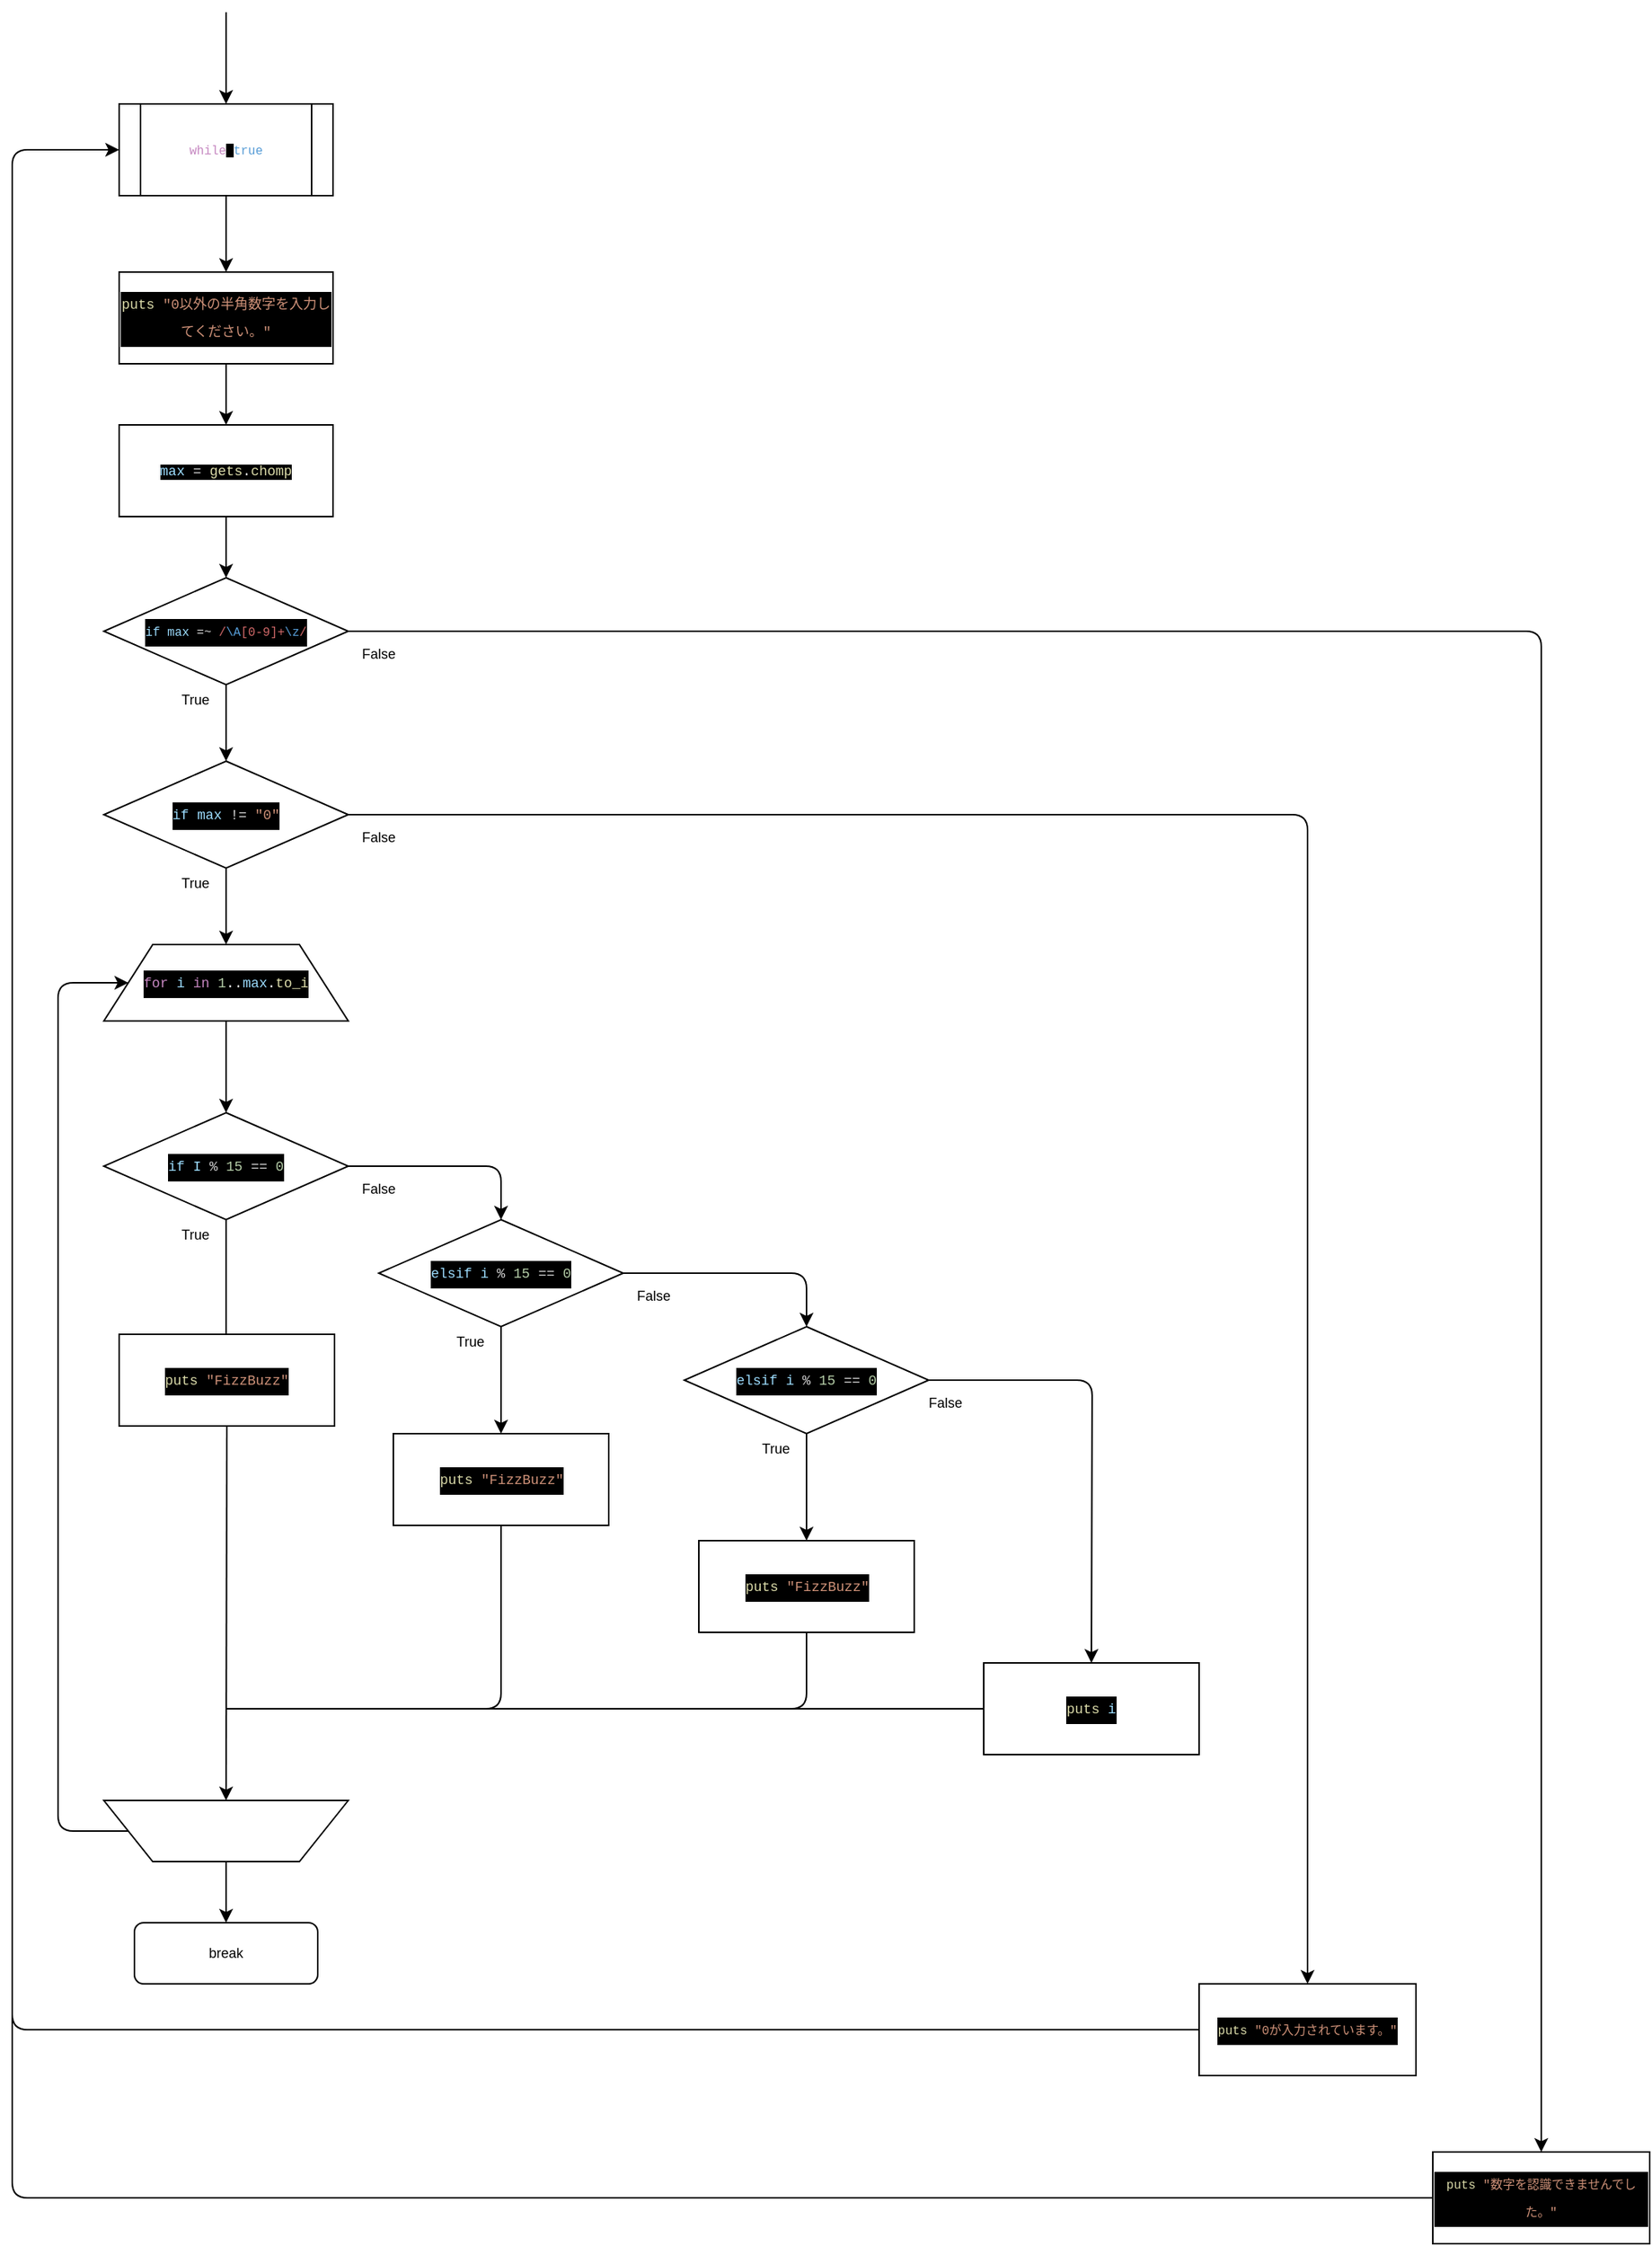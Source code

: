 <mxfile version="13.1.3">
    <diagram id="6hGFLwfOUW9BJ-s0fimq" name="Page-1">
        <mxGraphModel dx="841" dy="635" grid="1" gridSize="10" guides="1" tooltips="1" connect="1" arrows="1" fold="1" page="0" pageScale="1" pageWidth="827" pageHeight="1169" math="0" shadow="0">
            <root>
                <mxCell id="0"/>
                <mxCell id="1" parent="0"/>
                <mxCell id="3" value="" style="endArrow=classic;html=1;fontSize=9;entryX=0.5;entryY=0;entryDx=0;entryDy=0;" parent="1" edge="1">
                    <mxGeometry width="50" height="50" relative="1" as="geometry">
                        <mxPoint x="190" y="10" as="sourcePoint"/>
                        <mxPoint x="190" y="70" as="targetPoint"/>
                    </mxGeometry>
                </mxCell>
                <mxCell id="8" value="" style="endArrow=classic;html=1;exitX=0.5;exitY=1;exitDx=0;exitDy=0;fontSize=9;" edge="1" parent="1">
                    <mxGeometry width="50" height="50" relative="1" as="geometry">
                        <mxPoint x="190" y="130" as="sourcePoint"/>
                        <mxPoint x="190" y="180" as="targetPoint"/>
                    </mxGeometry>
                </mxCell>
                <mxCell id="12" value="" style="edgeStyle=orthogonalEdgeStyle;rounded=0;orthogonalLoop=1;jettySize=auto;html=1;fontSize=9;" edge="1" parent="1" source="10" target="11">
                    <mxGeometry relative="1" as="geometry"/>
                </mxCell>
                <mxCell id="10" value="&lt;div style=&quot;color: rgb(255, 255, 255); background-color: rgb(0, 0, 0); font-family: menlo, monaco, &amp;quot;courier new&amp;quot;, monospace; line-height: 18px; font-size: 9px;&quot;&gt;  &lt;span style=&quot;color: rgb(220, 220, 170); font-size: 9px;&quot;&gt;puts&lt;/span&gt; &lt;span style=&quot;color: rgb(206, 145, 120); font-size: 9px;&quot;&gt;&quot;0以外の半角数字を入力してください。&quot;&lt;br style=&quot;font-size: 9px;&quot;&gt;&lt;/span&gt;&lt;/div&gt;" style="rounded=0;whiteSpace=wrap;html=1;fontSize=9;" vertex="1" parent="1">
                    <mxGeometry x="120" y="180" width="140" height="60" as="geometry"/>
                </mxCell>
                <mxCell id="11" value="&lt;span style=&quot;font-family: menlo, monaco, &amp;quot;courier new&amp;quot;, monospace; background-color: rgb(0, 0, 0); color: rgb(156, 220, 254); font-size: 9px;&quot;&gt;max&lt;/span&gt;&lt;span style=&quot;color: rgb(255, 255, 255); font-family: menlo, monaco, &amp;quot;courier new&amp;quot;, monospace; background-color: rgb(0, 0, 0); font-size: 9px;&quot;&gt;&amp;nbsp;&lt;/span&gt;&lt;span style=&quot;font-family: menlo, monaco, &amp;quot;courier new&amp;quot;, monospace; background-color: rgb(0, 0, 0); color: rgb(212, 212, 212); font-size: 9px;&quot;&gt;=&lt;/span&gt;&lt;span style=&quot;color: rgb(255, 255, 255); font-family: menlo, monaco, &amp;quot;courier new&amp;quot;, monospace; background-color: rgb(0, 0, 0); font-size: 9px;&quot;&gt;&amp;nbsp;&lt;/span&gt;&lt;span style=&quot;font-family: menlo, monaco, &amp;quot;courier new&amp;quot;, monospace; background-color: rgb(0, 0, 0); color: rgb(220, 220, 170); font-size: 9px;&quot;&gt;gets&lt;/span&gt;&lt;span style=&quot;color: rgb(255, 255, 255); font-family: menlo, monaco, &amp;quot;courier new&amp;quot;, monospace; background-color: rgb(0, 0, 0); font-size: 9px;&quot;&gt;.&lt;/span&gt;&lt;span style=&quot;font-family: menlo, monaco, &amp;quot;courier new&amp;quot;, monospace; background-color: rgb(0, 0, 0); color: rgb(220, 220, 170); font-size: 9px;&quot;&gt;chomp&lt;/span&gt;" style="rounded=0;whiteSpace=wrap;html=1;fontSize=9;" vertex="1" parent="1">
                    <mxGeometry x="120" y="280" width="140" height="60" as="geometry"/>
                </mxCell>
                <mxCell id="13" value="&lt;div style=&quot;color: rgb(255, 255, 255); background-color: rgb(0, 0, 0); font-family: menlo, monaco, &amp;quot;courier new&amp;quot;, monospace; line-height: 18px; font-size: 8px;&quot;&gt;&lt;span style=&quot;color: rgb(156, 220, 254); font-size: 8px;&quot;&gt;if max&lt;/span&gt; &lt;span style=&quot;color: rgb(212, 212, 212); font-size: 8px;&quot;&gt;=~&lt;/span&gt; &lt;span style=&quot;color: rgb(209, 105, 105); font-size: 8px;&quot;&gt;/&lt;/span&gt;&lt;span style=&quot;color: rgb(86, 156, 214); font-size: 8px;&quot;&gt;\A&lt;/span&gt;&lt;span style=&quot;color: rgb(209, 105, 105); font-size: 8px;&quot;&gt;[0-9]+&lt;/span&gt;&lt;span style=&quot;color: rgb(86, 156, 214); font-size: 8px;&quot;&gt;\z&lt;/span&gt;&lt;span style=&quot;color: rgb(209, 105, 105); font-size: 8px;&quot;&gt;/&lt;/span&gt; &lt;/div&gt;" style="rhombus;whiteSpace=wrap;html=1;fontSize=8;" vertex="1" parent="1">
                    <mxGeometry x="110" y="380" width="160" height="70" as="geometry"/>
                </mxCell>
                <mxCell id="15" value="" style="endArrow=classic;html=1;exitX=0.5;exitY=1;exitDx=0;exitDy=0;fontSize=9;" edge="1" parent="1" source="11" target="13">
                    <mxGeometry width="50" height="50" relative="1" as="geometry">
                        <mxPoint x="220" y="350" as="sourcePoint"/>
                        <mxPoint x="270" y="300" as="targetPoint"/>
                    </mxGeometry>
                </mxCell>
                <mxCell id="16" value="" style="endArrow=classic;html=1;fontSize=9;exitX=0.5;exitY=1;exitDx=0;exitDy=0;entryX=0.5;entryY=0;entryDx=0;entryDy=0;" edge="1" parent="1" source="13" target="17">
                    <mxGeometry width="50" height="50" relative="1" as="geometry">
                        <mxPoint x="220" y="390" as="sourcePoint"/>
                        <mxPoint x="190" y="510" as="targetPoint"/>
                    </mxGeometry>
                </mxCell>
                <mxCell id="17" value="&lt;div style=&quot;color: rgb(255 , 255 , 255) ; background-color: rgb(0 , 0 , 0) ; font-family: &amp;#34;menlo&amp;#34; , &amp;#34;monaco&amp;#34; , &amp;#34;courier new&amp;#34; , monospace ; line-height: 18px ; font-size: 9px&quot;&gt;&lt;div style=&quot;font-family: &amp;#34;menlo&amp;#34; , &amp;#34;monaco&amp;#34; , &amp;#34;courier new&amp;#34; , monospace ; font-size: 9px ; line-height: 18px&quot;&gt;&lt;span style=&quot;color: rgb(156 , 220 , 254) ; font-size: 9px&quot;&gt;if max&lt;/span&gt; &lt;span style=&quot;color: rgb(212 , 212 , 212) ; font-size: 9px&quot;&gt;!=&lt;/span&gt; &lt;span style=&quot;color: rgb(206 , 145 , 120) ; font-size: 9px&quot;&gt;&quot;0&quot;&lt;/span&gt;&lt;/div&gt;&lt;/div&gt;" style="rhombus;whiteSpace=wrap;html=1;fontSize=9;" vertex="1" parent="1">
                    <mxGeometry x="110" y="500" width="160" height="70" as="geometry"/>
                </mxCell>
                <mxCell id="18" value="&lt;div style=&quot;color: rgb(255, 255, 255); background-color: rgb(0, 0, 0); font-family: menlo, monaco, &amp;quot;courier new&amp;quot;, monospace; font-size: 9px; line-height: 18px;&quot;&gt;&lt;span style=&quot;color: rgb(197, 134, 192); font-size: 9px;&quot;&gt;for&lt;/span&gt; &lt;span style=&quot;color: rgb(156, 220, 254); font-size: 9px;&quot;&gt;i&lt;/span&gt; &lt;span style=&quot;color: rgb(197, 134, 192); font-size: 9px;&quot;&gt;in&lt;/span&gt; &lt;span style=&quot;color: rgb(181, 206, 168); font-size: 9px;&quot;&gt;1&lt;/span&gt;..&lt;span style=&quot;color: rgb(156, 220, 254); font-size: 9px;&quot;&gt;max&lt;/span&gt;.&lt;span style=&quot;color: rgb(220, 220, 170); font-size: 9px;&quot;&gt;to_i&lt;/span&gt;&lt;/div&gt;" style="shape=trapezoid;perimeter=trapezoidPerimeter;whiteSpace=wrap;html=1;fontSize=9;" vertex="1" parent="1">
                    <mxGeometry x="110" y="620" width="160" height="50" as="geometry"/>
                </mxCell>
                <mxCell id="19" value="" style="endArrow=classic;html=1;fontSize=9;exitX=0.5;exitY=1;exitDx=0;exitDy=0;entryX=0.5;entryY=0;entryDx=0;entryDy=0;" edge="1" parent="1" source="17" target="18">
                    <mxGeometry width="50" height="50" relative="1" as="geometry">
                        <mxPoint x="270" y="510" as="sourcePoint"/>
                        <mxPoint x="320" y="460" as="targetPoint"/>
                    </mxGeometry>
                </mxCell>
                <mxCell id="20" value="True" style="text;html=1;strokeColor=none;fillColor=none;align=center;verticalAlign=middle;whiteSpace=wrap;rounded=0;fontSize=9;" vertex="1" parent="1">
                    <mxGeometry x="150" y="450" width="40" height="20" as="geometry"/>
                </mxCell>
                <mxCell id="21" value="True" style="text;html=1;strokeColor=none;fillColor=none;align=center;verticalAlign=middle;whiteSpace=wrap;rounded=0;fontSize=9;" vertex="1" parent="1">
                    <mxGeometry x="150" y="570" width="40" height="20" as="geometry"/>
                </mxCell>
                <mxCell id="22" value="&lt;div style=&quot;color: rgb(255 , 255 , 255) ; background-color: rgb(0 , 0 , 0) ; font-family: &amp;#34;menlo&amp;#34; , &amp;#34;monaco&amp;#34; , &amp;#34;courier new&amp;#34; , monospace ; line-height: 18px ; font-size: 9px&quot;&gt;&lt;div style=&quot;font-family: &amp;#34;menlo&amp;#34; , &amp;#34;monaco&amp;#34; , &amp;#34;courier new&amp;#34; , monospace ; font-size: 9px ; line-height: 18px&quot;&gt;&lt;div style=&quot;font-family: &amp;#34;menlo&amp;#34; , &amp;#34;monaco&amp;#34; , &amp;#34;courier new&amp;#34; , monospace ; line-height: 18px ; font-size: 9px&quot;&gt;&lt;span style=&quot;color: rgb(156 , 220 , 254) ; font-size: 9px&quot;&gt;if I&lt;/span&gt;&amp;nbsp;&lt;span style=&quot;color: rgb(212 , 212 , 212) ; font-size: 9px&quot;&gt;%&lt;/span&gt; &lt;span style=&quot;color: rgb(181 , 206 , 168) ; font-size: 9px&quot;&gt;15&lt;/span&gt; &lt;span style=&quot;color: rgb(212 , 212 , 212) ; font-size: 9px&quot;&gt;==&lt;/span&gt; &lt;span style=&quot;color: rgb(181 , 206 , 168) ; font-size: 9px&quot;&gt;0&lt;/span&gt;&lt;/div&gt;&lt;/div&gt;&lt;/div&gt;" style="rhombus;whiteSpace=wrap;html=1;fontSize=9;" vertex="1" parent="1">
                    <mxGeometry x="110" y="730" width="160" height="70" as="geometry"/>
                </mxCell>
                <mxCell id="25" value="" style="endArrow=classic;html=1;fontSize=9;exitX=0.5;exitY=1;exitDx=0;exitDy=0;" edge="1" parent="1" source="18">
                    <mxGeometry width="50" height="50" relative="1" as="geometry">
                        <mxPoint x="200" y="590" as="sourcePoint"/>
                        <mxPoint x="190" y="730" as="targetPoint"/>
                    </mxGeometry>
                </mxCell>
                <mxCell id="26" value="" style="endArrow=classic;html=1;fontSize=9;exitX=0.5;exitY=1;exitDx=0;exitDy=0;" edge="1" parent="1" source="22">
                    <mxGeometry width="50" height="50" relative="1" as="geometry">
                        <mxPoint x="190" y="800" as="sourcePoint"/>
                        <mxPoint x="190" y="900" as="targetPoint"/>
                    </mxGeometry>
                </mxCell>
                <mxCell id="27" value="True" style="text;html=1;strokeColor=none;fillColor=none;align=center;verticalAlign=middle;whiteSpace=wrap;rounded=0;fontSize=9;" vertex="1" parent="1">
                    <mxGeometry x="150" y="800" width="40" height="20" as="geometry"/>
                </mxCell>
                <mxCell id="28" value="&lt;div style=&quot;color: rgb(255 , 255 , 255) ; background-color: rgb(0 , 0 , 0) ; font-family: &amp;#34;menlo&amp;#34; , &amp;#34;monaco&amp;#34; , &amp;#34;courier new&amp;#34; , monospace ; line-height: 18px ; font-size: 9px&quot;&gt;&lt;div style=&quot;font-family: &amp;#34;menlo&amp;#34; , &amp;#34;monaco&amp;#34; , &amp;#34;courier new&amp;#34; , monospace ; font-size: 9px ; line-height: 18px&quot;&gt;&lt;div style=&quot;font-family: &amp;#34;menlo&amp;#34; , &amp;#34;monaco&amp;#34; , &amp;#34;courier new&amp;#34; , monospace ; line-height: 18px ; font-size: 9px&quot;&gt;&lt;span style=&quot;color: rgb(156 , 220 , 254) ; font-size: 9px&quot;&gt;elsif i&lt;/span&gt;&amp;nbsp;&lt;span style=&quot;color: rgb(212 , 212 , 212) ; font-size: 9px&quot;&gt;%&lt;/span&gt; &lt;span style=&quot;color: rgb(181 , 206 , 168) ; font-size: 9px&quot;&gt;15&lt;/span&gt; &lt;span style=&quot;color: rgb(212 , 212 , 212) ; font-size: 9px&quot;&gt;==&lt;/span&gt; &lt;span style=&quot;color: rgb(181 , 206 , 168) ; font-size: 9px&quot;&gt;0&lt;/span&gt;&lt;/div&gt;&lt;/div&gt;&lt;/div&gt;" style="rhombus;whiteSpace=wrap;html=1;fontSize=9;" vertex="1" parent="1">
                    <mxGeometry x="290" y="800" width="160" height="70" as="geometry"/>
                </mxCell>
                <mxCell id="30" value="True" style="text;html=1;strokeColor=none;fillColor=none;align=center;verticalAlign=middle;whiteSpace=wrap;rounded=0;fontSize=9;" vertex="1" parent="1">
                    <mxGeometry x="330" y="870" width="40" height="20" as="geometry"/>
                </mxCell>
                <mxCell id="34" value="&lt;div style=&quot;color: rgb(255 , 255 , 255) ; background-color: rgb(0 , 0 , 0) ; font-family: &amp;#34;menlo&amp;#34; , &amp;#34;monaco&amp;#34; , &amp;#34;courier new&amp;#34; , monospace ; line-height: 18px ; font-size: 9px&quot;&gt;&lt;div style=&quot;font-family: &amp;#34;menlo&amp;#34; , &amp;#34;monaco&amp;#34; , &amp;#34;courier new&amp;#34; , monospace ; font-size: 9px ; line-height: 18px&quot;&gt;&lt;div style=&quot;font-family: &amp;#34;menlo&amp;#34; , &amp;#34;monaco&amp;#34; , &amp;#34;courier new&amp;#34; , monospace ; line-height: 18px ; font-size: 9px&quot;&gt;&lt;span style=&quot;color: rgb(156 , 220 , 254) ; font-size: 9px&quot;&gt;elsif i&lt;/span&gt;&amp;nbsp;&lt;span style=&quot;color: rgb(212 , 212 , 212) ; font-size: 9px&quot;&gt;%&lt;/span&gt; &lt;span style=&quot;color: rgb(181 , 206 , 168) ; font-size: 9px&quot;&gt;15&lt;/span&gt; &lt;span style=&quot;color: rgb(212 , 212 , 212) ; font-size: 9px&quot;&gt;==&lt;/span&gt; &lt;span style=&quot;color: rgb(181 , 206 , 168) ; font-size: 9px&quot;&gt;0&lt;/span&gt;&lt;/div&gt;&lt;/div&gt;&lt;/div&gt;" style="rhombus;whiteSpace=wrap;html=1;fontSize=9;" vertex="1" parent="1">
                    <mxGeometry x="490" y="870" width="160" height="70" as="geometry"/>
                </mxCell>
                <mxCell id="35" value="" style="endArrow=classic;html=1;fontSize=9;exitX=0.5;exitY=1;exitDx=0;exitDy=0;entryX=0.5;entryY=0;entryDx=0;entryDy=0;" edge="1" parent="1" source="34" target="45">
                    <mxGeometry width="50" height="50" relative="1" as="geometry">
                        <mxPoint x="570" y="940" as="sourcePoint"/>
                        <mxPoint x="570" y="990" as="targetPoint"/>
                    </mxGeometry>
                </mxCell>
                <mxCell id="36" value="True" style="text;html=1;strokeColor=none;fillColor=none;align=center;verticalAlign=middle;whiteSpace=wrap;rounded=0;fontSize=9;" vertex="1" parent="1">
                    <mxGeometry x="530" y="940" width="40" height="20" as="geometry"/>
                </mxCell>
                <mxCell id="37" value="" style="shape=trapezoid;perimeter=trapezoidPerimeter;whiteSpace=wrap;html=1;fontSize=9;rotation=-180;" vertex="1" parent="1">
                    <mxGeometry x="110" y="1180" width="160" height="40" as="geometry"/>
                </mxCell>
                <mxCell id="38" value="&lt;div style=&quot;color: rgb(255, 255, 255); background-color: rgb(0, 0, 0); font-family: menlo, monaco, &amp;quot;courier new&amp;quot;, monospace; font-size: 9px; line-height: 18px;&quot;&gt;&lt;span style=&quot;color: rgb(220, 220, 170); font-size: 9px;&quot;&gt;puts&lt;/span&gt; &lt;span style=&quot;color: rgb(206, 145, 120); font-size: 9px;&quot;&gt;&quot;FizzBuzz&quot;&lt;/span&gt;&lt;/div&gt;" style="rounded=0;whiteSpace=wrap;html=1;fontSize=9;" vertex="1" parent="1">
                    <mxGeometry x="120" y="875" width="141" height="60" as="geometry"/>
                </mxCell>
                <mxCell id="43" value="" style="endArrow=classic;html=1;fontSize=9;exitX=0.5;exitY=1;exitDx=0;exitDy=0;entryX=0.5;entryY=1;entryDx=0;entryDy=0;" edge="1" parent="1" source="38" target="37">
                    <mxGeometry width="50" height="50" relative="1" as="geometry">
                        <mxPoint x="200" y="810" as="sourcePoint"/>
                        <mxPoint x="200" y="910" as="targetPoint"/>
                    </mxGeometry>
                </mxCell>
                <mxCell id="44" value="&lt;div style=&quot;color: rgb(255, 255, 255); background-color: rgb(0, 0, 0); font-family: menlo, monaco, &amp;quot;courier new&amp;quot;, monospace; font-size: 9px; line-height: 18px;&quot;&gt;&lt;span style=&quot;color: rgb(220, 220, 170); font-size: 9px;&quot;&gt;puts&lt;/span&gt; &lt;span style=&quot;color: rgb(206, 145, 120); font-size: 9px;&quot;&gt;&quot;FizzBuzz&quot;&lt;/span&gt;&lt;/div&gt;" style="rounded=0;whiteSpace=wrap;html=1;fontSize=9;" vertex="1" parent="1">
                    <mxGeometry x="299.5" y="940" width="141" height="60" as="geometry"/>
                </mxCell>
                <mxCell id="45" value="&lt;div style=&quot;color: rgb(255, 255, 255); background-color: rgb(0, 0, 0); font-family: menlo, monaco, &amp;quot;courier new&amp;quot;, monospace; font-size: 9px; line-height: 18px;&quot;&gt;&lt;span style=&quot;color: rgb(220, 220, 170); font-size: 9px;&quot;&gt;puts&lt;/span&gt; &lt;span style=&quot;color: rgb(206, 145, 120); font-size: 9px;&quot;&gt;&quot;FizzBuzz&quot;&lt;/span&gt;&lt;/div&gt;" style="rounded=0;whiteSpace=wrap;html=1;fontSize=9;" vertex="1" parent="1">
                    <mxGeometry x="499.5" y="1010" width="141" height="60" as="geometry"/>
                </mxCell>
                <mxCell id="47" value="" style="endArrow=classic;html=1;fontSize=9;exitX=0.5;exitY=1;exitDx=0;exitDy=0;" edge="1" parent="1" source="28" target="44">
                    <mxGeometry width="50" height="50" relative="1" as="geometry">
                        <mxPoint x="560.5" y="950" as="sourcePoint"/>
                        <mxPoint x="560.5" y="1040" as="targetPoint"/>
                    </mxGeometry>
                </mxCell>
                <mxCell id="48" value="" style="endArrow=classic;html=1;fontSize=9;entryX=0.5;entryY=0;entryDx=0;entryDy=0;" edge="1" parent="1" target="28">
                    <mxGeometry width="50" height="50" relative="1" as="geometry">
                        <mxPoint x="270" y="765" as="sourcePoint"/>
                        <mxPoint x="380" y="970" as="targetPoint"/>
                        <Array as="points">
                            <mxPoint x="370" y="765"/>
                        </Array>
                    </mxGeometry>
                </mxCell>
                <mxCell id="49" value="False" style="text;html=1;strokeColor=none;fillColor=none;align=center;verticalAlign=middle;whiteSpace=wrap;rounded=0;fontSize=9;" vertex="1" parent="1">
                    <mxGeometry x="270" y="770" width="40" height="20" as="geometry"/>
                </mxCell>
                <mxCell id="50" value="" style="endArrow=classic;html=1;fontSize=9;exitX=1;exitY=0.5;exitDx=0;exitDy=0;entryX=0.5;entryY=0;entryDx=0;entryDy=0;" edge="1" parent="1">
                    <mxGeometry width="50" height="50" relative="1" as="geometry">
                        <mxPoint x="450" y="835" as="sourcePoint"/>
                        <mxPoint x="570" y="870" as="targetPoint"/>
                        <Array as="points">
                            <mxPoint x="570" y="835"/>
                        </Array>
                    </mxGeometry>
                </mxCell>
                <mxCell id="51" value="False" style="text;html=1;strokeColor=none;fillColor=none;align=center;verticalAlign=middle;whiteSpace=wrap;rounded=0;fontSize=9;" vertex="1" parent="1">
                    <mxGeometry x="450" y="840" width="40" height="20" as="geometry"/>
                </mxCell>
                <mxCell id="53" value="" style="endArrow=none;html=1;fontSize=9;entryX=0.5;entryY=1;entryDx=0;entryDy=0;" edge="1" parent="1" target="44">
                    <mxGeometry width="50" height="50" relative="1" as="geometry">
                        <mxPoint x="190" y="1120" as="sourcePoint"/>
                        <mxPoint x="320" y="940" as="targetPoint"/>
                        <Array as="points">
                            <mxPoint x="370" y="1120"/>
                        </Array>
                    </mxGeometry>
                </mxCell>
                <mxCell id="55" value="" style="endArrow=none;html=1;fontSize=9;entryX=0.5;entryY=1;entryDx=0;entryDy=0;" edge="1" parent="1" target="45">
                    <mxGeometry width="50" height="50" relative="1" as="geometry">
                        <mxPoint x="190" y="1120" as="sourcePoint"/>
                        <mxPoint x="380" y="1030" as="targetPoint"/>
                        <Array as="points">
                            <mxPoint x="370" y="1120"/>
                            <mxPoint x="570" y="1120"/>
                        </Array>
                    </mxGeometry>
                </mxCell>
                <mxCell id="60" value="" style="endArrow=classic;html=1;fontSize=9;entryX=0.5;entryY=0;entryDx=0;entryDy=0;exitX=1;exitY=0.5;exitDx=0;exitDy=0;" edge="1" parent="1" source="34" target="61">
                    <mxGeometry width="50" height="50" relative="1" as="geometry">
                        <mxPoint x="747" y="910" as="sourcePoint"/>
                        <mxPoint x="747" y="1070" as="targetPoint"/>
                        <Array as="points">
                            <mxPoint x="757" y="905"/>
                        </Array>
                    </mxGeometry>
                </mxCell>
                <mxCell id="61" value="&lt;div style=&quot;color: rgb(255, 255, 255); background-color: rgb(0, 0, 0); font-family: menlo, monaco, &amp;quot;courier new&amp;quot;, monospace; font-size: 9px; line-height: 18px;&quot;&gt;&lt;div style=&quot;font-family: menlo, monaco, &amp;quot;courier new&amp;quot;, monospace; font-size: 9px; line-height: 18px;&quot;&gt;&lt;span style=&quot;color: rgb(220, 220, 170); font-size: 9px;&quot;&gt;puts&lt;/span&gt; &lt;span style=&quot;color: rgb(156, 220, 254); font-size: 9px;&quot;&gt;i&lt;/span&gt;&lt;/div&gt;&lt;/div&gt;" style="rounded=0;whiteSpace=wrap;html=1;fontSize=9;" vertex="1" parent="1">
                    <mxGeometry x="686" y="1090" width="141" height="60" as="geometry"/>
                </mxCell>
                <mxCell id="62" value="" style="endArrow=none;html=1;fontSize=9;entryX=0;entryY=0.5;entryDx=0;entryDy=0;" edge="1" parent="1" target="61">
                    <mxGeometry width="50" height="50" relative="1" as="geometry">
                        <mxPoint x="190" y="1120" as="sourcePoint"/>
                        <mxPoint x="580.0" y="1080" as="targetPoint"/>
                        <Array as="points"/>
                    </mxGeometry>
                </mxCell>
                <mxCell id="63" value="False" style="text;html=1;strokeColor=none;fillColor=none;align=center;verticalAlign=middle;whiteSpace=wrap;rounded=0;fontSize=9;" vertex="1" parent="1">
                    <mxGeometry x="640.5" y="910" width="40" height="20" as="geometry"/>
                </mxCell>
                <mxCell id="64" value="" style="endArrow=classic;html=1;fontSize=9;exitX=1;exitY=0.5;exitDx=0;exitDy=0;entryX=0;entryY=0.5;entryDx=0;entryDy=0;" edge="1" parent="1" source="37" target="18">
                    <mxGeometry width="50" height="50" relative="1" as="geometry">
                        <mxPoint x="200.5" y="945" as="sourcePoint"/>
                        <mxPoint x="100" y="850" as="targetPoint"/>
                        <Array as="points">
                            <mxPoint x="80" y="1200"/>
                            <mxPoint x="80" y="645"/>
                        </Array>
                    </mxGeometry>
                </mxCell>
                <mxCell id="65" value="break" style="rounded=1;whiteSpace=wrap;html=1;fontSize=9;" vertex="1" parent="1">
                    <mxGeometry x="130" y="1260" width="120" height="40" as="geometry"/>
                </mxCell>
                <mxCell id="66" value="" style="endArrow=classic;html=1;fontSize=9;exitX=0.5;exitY=0;exitDx=0;exitDy=0;entryX=0.5;entryY=0;entryDx=0;entryDy=0;" edge="1" parent="1" source="37" target="65">
                    <mxGeometry width="50" height="50" relative="1" as="geometry">
                        <mxPoint x="200.5" y="945" as="sourcePoint"/>
                        <mxPoint x="200" y="1190" as="targetPoint"/>
                    </mxGeometry>
                </mxCell>
                <mxCell id="67" value="&lt;div style=&quot;color: rgb(255, 255, 255); background-color: rgb(0, 0, 0); font-family: menlo, monaco, &amp;quot;courier new&amp;quot;, monospace; font-size: 8px; line-height: 18px;&quot;&gt;&lt;div style=&quot;font-family: menlo, monaco, &amp;quot;courier new&amp;quot;, monospace; font-size: 8px; line-height: 18px;&quot;&gt;&lt;div style=&quot;font-family: menlo, monaco, &amp;quot;courier new&amp;quot;, monospace; font-size: 8px; line-height: 18px;&quot;&gt;&lt;span style=&quot;color: rgb(220, 220, 170); font-size: 8px;&quot;&gt;puts&lt;/span&gt; &lt;span style=&quot;color: rgb(206, 145, 120); font-size: 8px;&quot;&gt;&quot;0が入力されています。&quot;&lt;/span&gt;&lt;/div&gt;&lt;/div&gt;&lt;/div&gt;" style="rounded=0;whiteSpace=wrap;html=1;fontSize=8;" vertex="1" parent="1">
                    <mxGeometry x="827" y="1300" width="142" height="60" as="geometry"/>
                </mxCell>
                <mxCell id="68" value="&lt;div style=&quot;color: rgb(255, 255, 255); background-color: rgb(0, 0, 0); font-family: menlo, monaco, &amp;quot;courier new&amp;quot;, monospace; font-size: 8px; line-height: 18px;&quot;&gt;&lt;div style=&quot;font-family: menlo, monaco, &amp;quot;courier new&amp;quot;, monospace; font-size: 8px; line-height: 18px;&quot;&gt;&lt;div style=&quot;font-family: menlo, monaco, &amp;quot;courier new&amp;quot;, monospace; font-size: 8px; line-height: 18px;&quot;&gt;&lt;div style=&quot;font-family: menlo, monaco, &amp;quot;courier new&amp;quot;, monospace; line-height: 18px; font-size: 8px;&quot;&gt;&lt;span style=&quot;color: rgb(220, 220, 170); font-size: 8px;&quot;&gt;puts&lt;/span&gt; &lt;span style=&quot;color: rgb(206, 145, 120); font-size: 8px;&quot;&gt;&quot;数字を認識できませんでした。&quot;&lt;/span&gt;&lt;/div&gt;&lt;/div&gt;&lt;/div&gt;&lt;/div&gt;" style="rounded=0;whiteSpace=wrap;html=1;fontSize=8;" vertex="1" parent="1">
                    <mxGeometry x="980" y="1410" width="142" height="60" as="geometry"/>
                </mxCell>
                <mxCell id="69" value="" style="endArrow=classic;html=1;fontSize=9;entryX=0.5;entryY=0;entryDx=0;entryDy=0;exitX=1;exitY=0.5;exitDx=0;exitDy=0;" edge="1" parent="1" source="17" target="67">
                    <mxGeometry width="50" height="50" relative="1" as="geometry">
                        <mxPoint x="660" y="915" as="sourcePoint"/>
                        <mxPoint x="766.5" y="1100" as="targetPoint"/>
                        <Array as="points">
                            <mxPoint x="898" y="535"/>
                        </Array>
                    </mxGeometry>
                </mxCell>
                <mxCell id="70" value="False" style="text;html=1;strokeColor=none;fillColor=none;align=center;verticalAlign=middle;whiteSpace=wrap;rounded=0;fontSize=9;" vertex="1" parent="1">
                    <mxGeometry x="270" y="540" width="40" height="20" as="geometry"/>
                </mxCell>
                <mxCell id="71" value="" style="endArrow=classic;html=1;fontSize=9;exitX=0;exitY=0.5;exitDx=0;exitDy=0;entryX=0;entryY=0.5;entryDx=0;entryDy=0;" edge="1" parent="1" source="67">
                    <mxGeometry width="50" height="50" relative="1" as="geometry">
                        <mxPoint x="136.0" y="1210" as="sourcePoint"/>
                        <mxPoint x="120" y="100" as="targetPoint"/>
                        <Array as="points">
                            <mxPoint x="50" y="1330"/>
                            <mxPoint x="50" y="100"/>
                        </Array>
                    </mxGeometry>
                </mxCell>
                <mxCell id="73" value="" style="endArrow=none;html=1;fontSize=9;entryX=0;entryY=0.5;entryDx=0;entryDy=0;" edge="1" parent="1" target="68">
                    <mxGeometry width="50" height="50" relative="1" as="geometry">
                        <mxPoint x="50" y="1320" as="sourcePoint"/>
                        <mxPoint x="580" y="1080" as="targetPoint"/>
                        <Array as="points">
                            <mxPoint x="50" y="1440"/>
                            <mxPoint x="490" y="1440"/>
                        </Array>
                    </mxGeometry>
                </mxCell>
                <mxCell id="74" value="" style="endArrow=classic;html=1;fontSize=9;entryX=0.5;entryY=0;entryDx=0;entryDy=0;exitX=1;exitY=0.5;exitDx=0;exitDy=0;" edge="1" parent="1" source="13" target="68">
                    <mxGeometry width="50" height="50" relative="1" as="geometry">
                        <mxPoint x="280" y="545" as="sourcePoint"/>
                        <mxPoint x="908" y="1310" as="targetPoint"/>
                        <Array as="points">
                            <mxPoint x="1051" y="415"/>
                        </Array>
                    </mxGeometry>
                </mxCell>
                <mxCell id="79" value="False" style="text;html=1;strokeColor=none;fillColor=none;align=center;verticalAlign=middle;whiteSpace=wrap;rounded=0;fontSize=9;" vertex="1" parent="1">
                    <mxGeometry x="270" y="420" width="40" height="20" as="geometry"/>
                </mxCell>
                <mxCell id="80" value="&lt;span style=&quot;font-family: &amp;#34;menlo&amp;#34; , &amp;#34;monaco&amp;#34; , &amp;#34;courier new&amp;#34; , monospace ; color: rgb(197 , 134 , 192)&quot;&gt;while&lt;/span&gt;&lt;span style=&quot;color: rgb(255 , 255 , 255) ; font-family: &amp;#34;menlo&amp;#34; , &amp;#34;monaco&amp;#34; , &amp;#34;courier new&amp;#34; , monospace ; background-color: rgb(0 , 0 , 0)&quot;&gt;&amp;nbsp;&lt;/span&gt;&lt;span style=&quot;font-family: &amp;#34;menlo&amp;#34; , &amp;#34;monaco&amp;#34; , &amp;#34;courier new&amp;#34; , monospace ; color: rgb(86 , 156 , 214)&quot;&gt;true&lt;/span&gt;" style="shape=process;whiteSpace=wrap;html=1;backgroundOutline=1;fontSize=8;" vertex="1" parent="1">
                    <mxGeometry x="120" y="70" width="140" height="60" as="geometry"/>
                </mxCell>
            </root>
        </mxGraphModel>
    </diagram>
</mxfile>